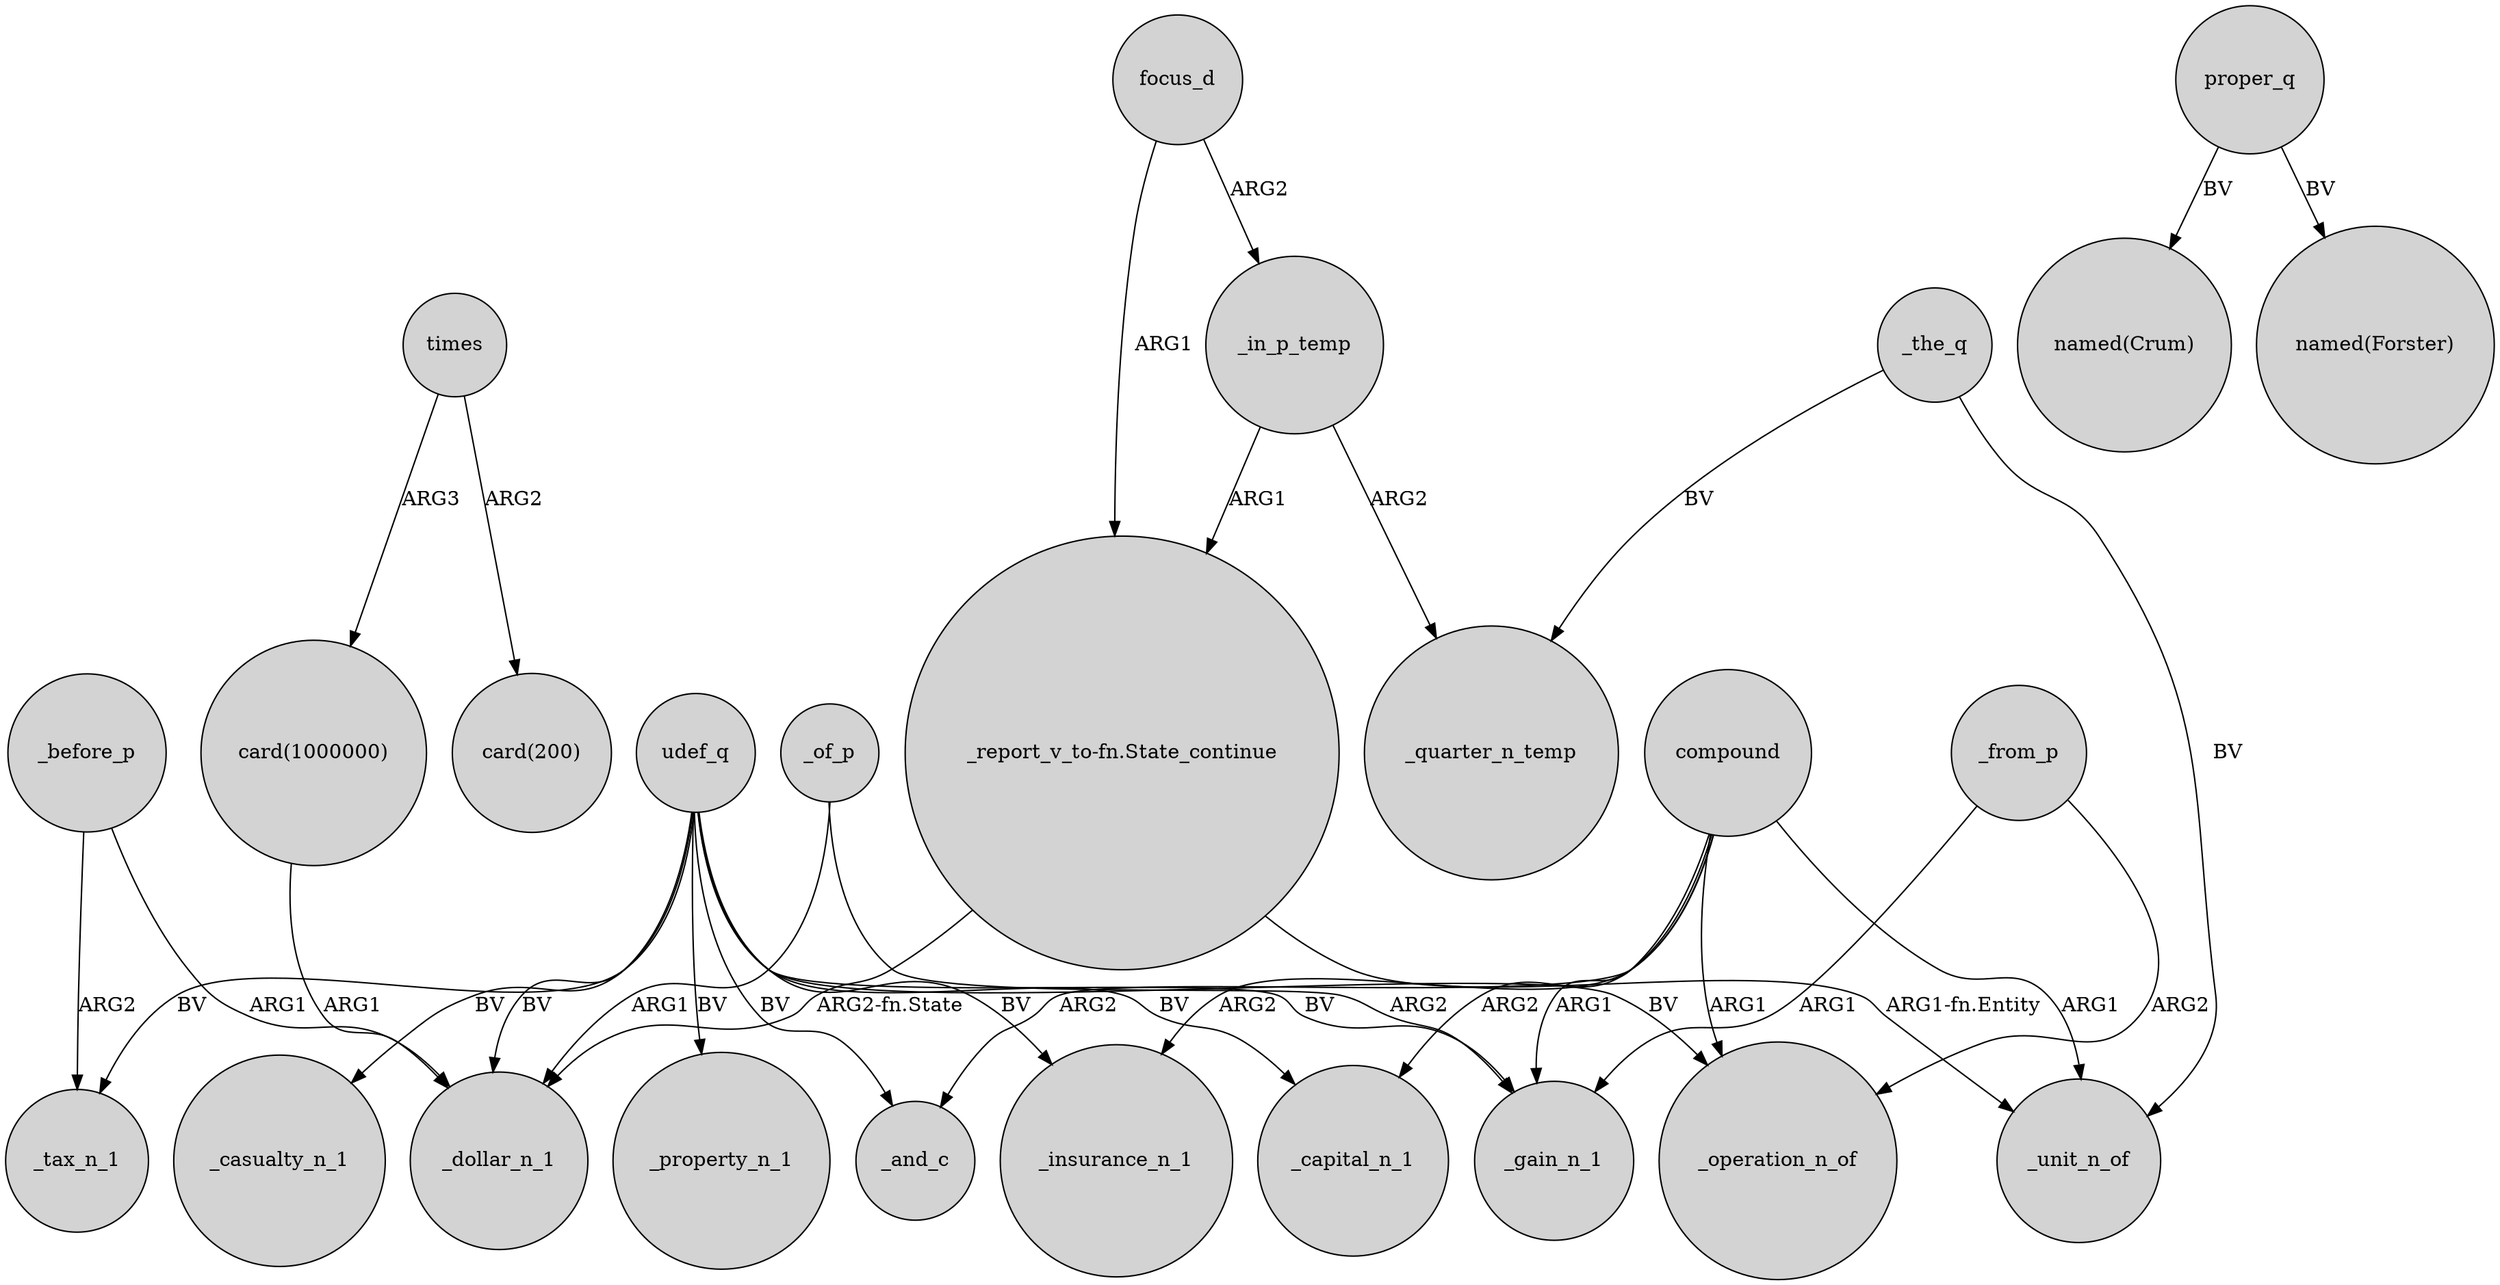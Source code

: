 digraph {
	node [shape=circle style=filled]
	_of_p -> _dollar_n_1 [label=ARG1]
	"_report_v_to-fn.State_continue" -> _unit_n_of [label="ARG1-fn.Entity"]
	udef_q -> _insurance_n_1 [label=BV]
	_in_p_temp -> _quarter_n_temp [label=ARG2]
	_before_p -> _dollar_n_1 [label=ARG1]
	proper_q -> "named(Crum)" [label=BV]
	_the_q -> _quarter_n_temp [label=BV]
	udef_q -> _casualty_n_1 [label=BV]
	udef_q -> _tax_n_1 [label=BV]
	times -> "card(1000000)" [label=ARG3]
	times -> "card(200)" [label=ARG2]
	compound -> _operation_n_of [label=ARG1]
	_of_p -> _gain_n_1 [label=ARG2]
	udef_q -> _and_c [label=BV]
	compound -> _and_c [label=ARG2]
	"_report_v_to-fn.State_continue" -> _dollar_n_1 [label="ARG2-fn.State"]
	proper_q -> "named(Forster)" [label=BV]
	_before_p -> _tax_n_1 [label=ARG2]
	udef_q -> _capital_n_1 [label=BV]
	udef_q -> _operation_n_of [label=BV]
	udef_q -> _property_n_1 [label=BV]
	udef_q -> _dollar_n_1 [label=BV]
	"card(1000000)" -> _dollar_n_1 [label=ARG1]
	focus_d -> _in_p_temp [label=ARG2]
	focus_d -> "_report_v_to-fn.State_continue" [label=ARG1]
	compound -> _insurance_n_1 [label=ARG2]
	compound -> _capital_n_1 [label=ARG2]
	compound -> _gain_n_1 [label=ARG1]
	compound -> _unit_n_of [label=ARG1]
	_the_q -> _unit_n_of [label=BV]
	_from_p -> _operation_n_of [label=ARG2]
	_from_p -> _gain_n_1 [label=ARG1]
	_in_p_temp -> "_report_v_to-fn.State_continue" [label=ARG1]
	udef_q -> _gain_n_1 [label=BV]
}
